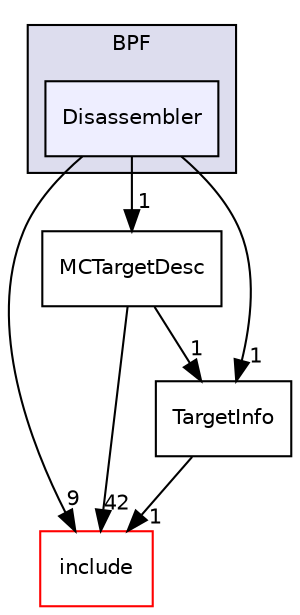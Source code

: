 digraph "lib/Target/BPF/Disassembler" {
  bgcolor=transparent;
  compound=true
  node [ fontsize="10", fontname="Helvetica"];
  edge [ labelfontsize="10", labelfontname="Helvetica"];
  subgraph clusterdir_b9f4b12c13768d2acd91c9fc79be9cbf {
    graph [ bgcolor="#ddddee", pencolor="black", label="BPF" fontname="Helvetica", fontsize="10", URL="dir_b9f4b12c13768d2acd91c9fc79be9cbf.html"]
  dir_1fc3b7ccb26ab8c6436048afad0743cf [shape=box, label="Disassembler", style="filled", fillcolor="#eeeeff", pencolor="black", URL="dir_1fc3b7ccb26ab8c6436048afad0743cf.html"];
  }
  dir_d44c64559bbebec7f509842c48db8b23 [shape=box label="include" color="red" URL="dir_d44c64559bbebec7f509842c48db8b23.html"];
  dir_f6ad03ba44d23bd63653e23f64b9f4ea [shape=box label="MCTargetDesc" URL="dir_f6ad03ba44d23bd63653e23f64b9f4ea.html"];
  dir_fa13e23d540b4079b3f4a1121ee5a86e [shape=box label="TargetInfo" URL="dir_fa13e23d540b4079b3f4a1121ee5a86e.html"];
  dir_f6ad03ba44d23bd63653e23f64b9f4ea->dir_d44c64559bbebec7f509842c48db8b23 [headlabel="42", labeldistance=1.5 headhref="dir_000126_000001.html"];
  dir_f6ad03ba44d23bd63653e23f64b9f4ea->dir_fa13e23d540b4079b3f4a1121ee5a86e [headlabel="1", labeldistance=1.5 headhref="dir_000126_000127.html"];
  dir_fa13e23d540b4079b3f4a1121ee5a86e->dir_d44c64559bbebec7f509842c48db8b23 [headlabel="1", labeldistance=1.5 headhref="dir_000127_000001.html"];
  dir_1fc3b7ccb26ab8c6436048afad0743cf->dir_d44c64559bbebec7f509842c48db8b23 [headlabel="9", labeldistance=1.5 headhref="dir_000125_000001.html"];
  dir_1fc3b7ccb26ab8c6436048afad0743cf->dir_f6ad03ba44d23bd63653e23f64b9f4ea [headlabel="1", labeldistance=1.5 headhref="dir_000125_000126.html"];
  dir_1fc3b7ccb26ab8c6436048afad0743cf->dir_fa13e23d540b4079b3f4a1121ee5a86e [headlabel="1", labeldistance=1.5 headhref="dir_000125_000127.html"];
}
